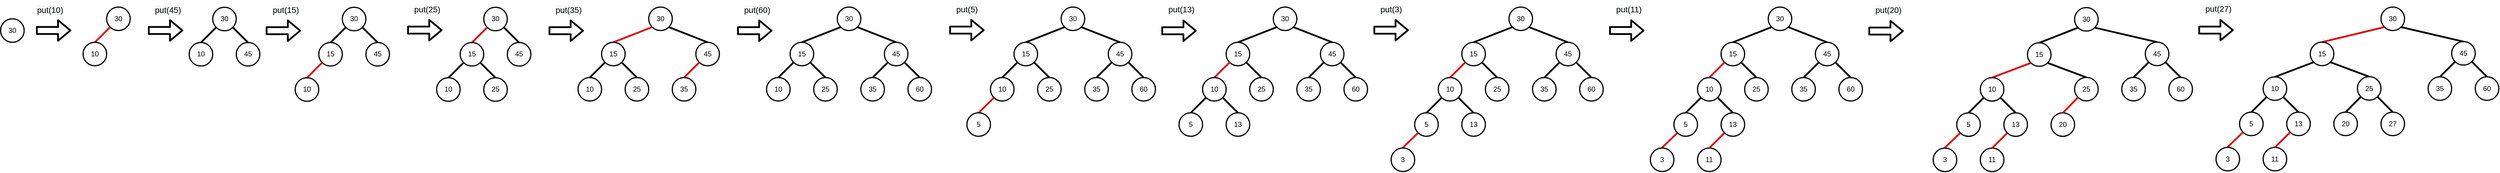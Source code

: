 <mxfile version="13.9.9" type="device"><diagram id="bsQMUrDXSN89u2eMuQvf" name="Page-1"><mxGraphModel dx="1086" dy="846" grid="1" gridSize="10" guides="1" tooltips="1" connect="1" arrows="1" fold="1" page="1" pageScale="1" pageWidth="850" pageHeight="1100" math="0" shadow="0"><root><mxCell id="0"/><mxCell id="1" parent="0"/><mxCell id="Py0vGbKLmFotTB_f6QZf-6" value="30" style="ellipse;whiteSpace=wrap;html=1;aspect=fixed;strokeWidth=2;fillColor=#FFFFFF;" parent="1" vertex="1"><mxGeometry x="220" y="60" width="40" height="40" as="geometry"/></mxCell><mxCell id="Py0vGbKLmFotTB_f6QZf-7" value="" style="endArrow=none;html=1;exitX=0;exitY=1;exitDx=0;exitDy=0;entryX=0.5;entryY=0;entryDx=0;entryDy=0;endSize=6;startSize=6;jumpSize=6;strokeWidth=3;fillColor=#ffcccc;strokeColor=#DD0000;" parent="1" source="Py0vGbKLmFotTB_f6QZf-6" target="Py0vGbKLmFotTB_f6QZf-8" edge="1"><mxGeometry width="50" height="50" relative="1" as="geometry"><mxPoint x="189.142" y="100.002" as="sourcePoint"/><mxPoint x="215" y="125.86" as="targetPoint"/></mxGeometry></mxCell><mxCell id="Py0vGbKLmFotTB_f6QZf-8" value="10" style="ellipse;whiteSpace=wrap;html=1;aspect=fixed;strokeWidth=2;fillColor=#FFFFFF;" parent="1" vertex="1"><mxGeometry x="180" y="120" width="40" height="40" as="geometry"/></mxCell><mxCell id="bPNF3fMHdwWxDOFs5Jxe-37" value="30" style="ellipse;whiteSpace=wrap;html=1;aspect=fixed;strokeWidth=2;fillColor=#FFFFFF;" parent="1" vertex="1"><mxGeometry x="40" y="80" width="40" height="40" as="geometry"/></mxCell><mxCell id="bPNF3fMHdwWxDOFs5Jxe-38" value="" style="shape=flexArrow;endArrow=classic;html=1;strokeColor=#000000;strokeWidth=3;" parent="1" edge="1"><mxGeometry width="50" height="50" relative="1" as="geometry"><mxPoint x="100" y="99.83" as="sourcePoint"/><mxPoint x="160" y="99.83" as="targetPoint"/></mxGeometry></mxCell><mxCell id="bPNF3fMHdwWxDOFs5Jxe-39" value="&lt;span style=&quot;color: rgb(0 , 0 , 0) ; font-family: &amp;#34;helvetica&amp;#34; ; font-size: 14px ; font-style: normal ; font-weight: 400 ; letter-spacing: normal ; text-align: center ; text-indent: 0px ; text-transform: none ; word-spacing: 0px ; background-color: rgb(248 , 249 , 250) ; display: inline ; float: none&quot;&gt;put(10)&lt;/span&gt;" style="text;whiteSpace=wrap;html=1;" parent="1" vertex="1"><mxGeometry x="100" y="50" width="50" height="30" as="geometry"/></mxCell><mxCell id="GPW4cN_cHNODjpul0TQc-1" value="" style="shape=flexArrow;endArrow=classic;html=1;strokeColor=#000000;strokeWidth=3;" parent="1" edge="1"><mxGeometry width="50" height="50" relative="1" as="geometry"><mxPoint x="290" y="99.83" as="sourcePoint"/><mxPoint x="350" y="99.83" as="targetPoint"/></mxGeometry></mxCell><mxCell id="GPW4cN_cHNODjpul0TQc-2" value="&lt;span style=&quot;color: rgb(0 , 0 , 0) ; font-family: &amp;#34;helvetica&amp;#34; ; font-size: 14px ; font-style: normal ; font-weight: 400 ; letter-spacing: normal ; text-align: center ; text-indent: 0px ; text-transform: none ; word-spacing: 0px ; background-color: rgb(248 , 249 , 250) ; display: inline ; float: none&quot;&gt;put(45)&lt;/span&gt;" style="text;whiteSpace=wrap;html=1;" parent="1" vertex="1"><mxGeometry x="300" y="50" width="50" height="30" as="geometry"/></mxCell><mxCell id="GPW4cN_cHNODjpul0TQc-11" value="30" style="ellipse;whiteSpace=wrap;html=1;aspect=fixed;strokeWidth=2;fillColor=#FFFFFF;" parent="1" vertex="1"><mxGeometry x="400" y="60.4" width="40" height="40" as="geometry"/></mxCell><mxCell id="GPW4cN_cHNODjpul0TQc-12" value="" style="endArrow=none;html=1;exitX=0;exitY=1;exitDx=0;exitDy=0;entryX=0.5;entryY=0;entryDx=0;entryDy=0;endSize=6;startSize=6;jumpSize=6;strokeWidth=3;fillColor=#ffcccc;" parent="1" source="GPW4cN_cHNODjpul0TQc-11" target="GPW4cN_cHNODjpul0TQc-13" edge="1"><mxGeometry width="50" height="50" relative="1" as="geometry"><mxPoint x="369.142" y="100.402" as="sourcePoint"/><mxPoint x="395" y="126.26" as="targetPoint"/></mxGeometry></mxCell><mxCell id="GPW4cN_cHNODjpul0TQc-13" value="10" style="ellipse;whiteSpace=wrap;html=1;aspect=fixed;strokeWidth=2;fillColor=#FFFFFF;" parent="1" vertex="1"><mxGeometry x="360" y="120.4" width="40" height="40" as="geometry"/></mxCell><mxCell id="GPW4cN_cHNODjpul0TQc-14" value="45" style="ellipse;whiteSpace=wrap;html=1;aspect=fixed;strokeWidth=2;fillColor=#FFFFFF;" parent="1" vertex="1"><mxGeometry x="440" y="120.4" width="40" height="40" as="geometry"/></mxCell><mxCell id="GPW4cN_cHNODjpul0TQc-15" value="" style="endArrow=none;html=1;exitX=1;exitY=1;exitDx=0;exitDy=0;entryX=0.5;entryY=0;entryDx=0;entryDy=0;endSize=6;startSize=6;jumpSize=6;strokeWidth=3;fillColor=#ffcccc;" parent="1" source="GPW4cN_cHNODjpul0TQc-11" target="GPW4cN_cHNODjpul0TQc-14" edge="1"><mxGeometry width="50" height="50" relative="1" as="geometry"><mxPoint x="440.002" y="94.542" as="sourcePoint"/><mxPoint x="756.86" y="130.4" as="targetPoint"/></mxGeometry></mxCell><mxCell id="GPW4cN_cHNODjpul0TQc-16" value="" style="shape=flexArrow;endArrow=classic;html=1;strokeColor=#000000;strokeWidth=3;" parent="1" edge="1"><mxGeometry width="50" height="50" relative="1" as="geometry"><mxPoint x="490" y="100.23" as="sourcePoint"/><mxPoint x="550" y="100.23" as="targetPoint"/></mxGeometry></mxCell><mxCell id="GPW4cN_cHNODjpul0TQc-17" value="&lt;span style=&quot;color: rgb(0 , 0 , 0) ; font-family: &amp;#34;helvetica&amp;#34; ; font-size: 14px ; font-style: normal ; font-weight: 400 ; letter-spacing: normal ; text-align: center ; text-indent: 0px ; text-transform: none ; word-spacing: 0px ; background-color: rgb(248 , 249 , 250) ; display: inline ; float: none&quot;&gt;put(15)&lt;/span&gt;" style="text;whiteSpace=wrap;html=1;" parent="1" vertex="1"><mxGeometry x="500" y="50.4" width="50" height="30" as="geometry"/></mxCell><mxCell id="GPW4cN_cHNODjpul0TQc-28" value="30" style="ellipse;whiteSpace=wrap;html=1;aspect=fixed;strokeWidth=2;fillColor=#FFFFFF;" parent="1" vertex="1"><mxGeometry x="620" y="60.4" width="40" height="40" as="geometry"/></mxCell><mxCell id="GPW4cN_cHNODjpul0TQc-29" value="" style="endArrow=none;html=1;exitX=0;exitY=1;exitDx=0;exitDy=0;entryX=0.5;entryY=0;entryDx=0;entryDy=0;endSize=6;startSize=6;jumpSize=6;strokeWidth=3;fillColor=#ffcccc;" parent="1" source="GPW4cN_cHNODjpul0TQc-28" target="GPW4cN_cHNODjpul0TQc-30" edge="1"><mxGeometry width="50" height="50" relative="1" as="geometry"><mxPoint x="589.142" y="100.402" as="sourcePoint"/><mxPoint x="615" y="126.26" as="targetPoint"/></mxGeometry></mxCell><mxCell id="GPW4cN_cHNODjpul0TQc-30" value="15" style="ellipse;whiteSpace=wrap;html=1;aspect=fixed;strokeWidth=2;fillColor=#FFFFFF;" parent="1" vertex="1"><mxGeometry x="580" y="120.4" width="40" height="40" as="geometry"/></mxCell><mxCell id="GPW4cN_cHNODjpul0TQc-31" value="45" style="ellipse;whiteSpace=wrap;html=1;aspect=fixed;strokeWidth=2;fillColor=#FFFFFF;" parent="1" vertex="1"><mxGeometry x="660" y="120.4" width="40" height="40" as="geometry"/></mxCell><mxCell id="GPW4cN_cHNODjpul0TQc-32" value="" style="endArrow=none;html=1;exitX=1;exitY=1;exitDx=0;exitDy=0;entryX=0.5;entryY=0;entryDx=0;entryDy=0;endSize=6;startSize=6;jumpSize=6;strokeWidth=3;fillColor=#ffcccc;" parent="1" source="GPW4cN_cHNODjpul0TQc-28" target="GPW4cN_cHNODjpul0TQc-31" edge="1"><mxGeometry width="50" height="50" relative="1" as="geometry"><mxPoint x="660.002" y="94.542" as="sourcePoint"/><mxPoint x="976.86" y="130.4" as="targetPoint"/></mxGeometry></mxCell><mxCell id="GPW4cN_cHNODjpul0TQc-33" value="" style="endArrow=none;html=1;exitX=0;exitY=1;exitDx=0;exitDy=0;entryX=0.5;entryY=0;entryDx=0;entryDy=0;endSize=6;startSize=6;jumpSize=6;strokeWidth=3;fillColor=#ffcccc;strokeColor=#DD0000;" parent="1" source="GPW4cN_cHNODjpul0TQc-30" target="GPW4cN_cHNODjpul0TQc-34" edge="1"><mxGeometry width="50" height="50" relative="1" as="geometry"><mxPoint x="618.002" y="160.402" as="sourcePoint"/><mxPoint x="664.72" y="197.98" as="targetPoint"/></mxGeometry></mxCell><mxCell id="GPW4cN_cHNODjpul0TQc-34" value="10" style="ellipse;whiteSpace=wrap;html=1;aspect=fixed;strokeWidth=2;fillColor=#FFFFFF;" parent="1" vertex="1"><mxGeometry x="540" y="180.4" width="40" height="40" as="geometry"/></mxCell><mxCell id="GPW4cN_cHNODjpul0TQc-38" value="" style="shape=flexArrow;endArrow=classic;html=1;strokeColor=#000000;strokeWidth=3;" parent="1" edge="1"><mxGeometry width="50" height="50" relative="1" as="geometry"><mxPoint x="730" y="99.31" as="sourcePoint"/><mxPoint x="790" y="99.31" as="targetPoint"/></mxGeometry></mxCell><mxCell id="GPW4cN_cHNODjpul0TQc-39" value="&lt;span style=&quot;color: rgb(0 , 0 , 0) ; font-family: &amp;#34;helvetica&amp;#34; ; font-size: 14px ; font-style: normal ; font-weight: 400 ; letter-spacing: normal ; text-align: center ; text-indent: 0px ; text-transform: none ; word-spacing: 0px ; background-color: rgb(248 , 249 , 250) ; display: inline ; float: none&quot;&gt;put(25)&lt;/span&gt;" style="text;whiteSpace=wrap;html=1;" parent="1" vertex="1"><mxGeometry x="740" y="49.48" width="50" height="30" as="geometry"/></mxCell><mxCell id="GPW4cN_cHNODjpul0TQc-51" value="30" style="ellipse;whiteSpace=wrap;html=1;aspect=fixed;strokeWidth=2;fillColor=#FFFFFF;" parent="1" vertex="1"><mxGeometry x="860" y="60.4" width="40" height="40" as="geometry"/></mxCell><mxCell id="GPW4cN_cHNODjpul0TQc-52" value="" style="endArrow=none;html=1;exitX=0;exitY=1;exitDx=0;exitDy=0;entryX=0.5;entryY=0;entryDx=0;entryDy=0;endSize=6;startSize=6;jumpSize=6;strokeWidth=3;fillColor=#ffcccc;strokeColor=#DD0000;" parent="1" source="GPW4cN_cHNODjpul0TQc-51" target="GPW4cN_cHNODjpul0TQc-53" edge="1"><mxGeometry width="50" height="50" relative="1" as="geometry"><mxPoint x="829.142" y="100.402" as="sourcePoint"/><mxPoint x="855" y="126.26" as="targetPoint"/></mxGeometry></mxCell><mxCell id="GPW4cN_cHNODjpul0TQc-53" value="15" style="ellipse;whiteSpace=wrap;html=1;aspect=fixed;strokeWidth=2;fillColor=#FFFFFF;" parent="1" vertex="1"><mxGeometry x="820" y="120.4" width="40" height="40" as="geometry"/></mxCell><mxCell id="GPW4cN_cHNODjpul0TQc-54" value="45" style="ellipse;whiteSpace=wrap;html=1;aspect=fixed;strokeWidth=2;fillColor=#FFFFFF;" parent="1" vertex="1"><mxGeometry x="900" y="120.4" width="40" height="40" as="geometry"/></mxCell><mxCell id="GPW4cN_cHNODjpul0TQc-55" value="" style="endArrow=none;html=1;exitX=1;exitY=1;exitDx=0;exitDy=0;entryX=0.5;entryY=0;entryDx=0;entryDy=0;endSize=6;startSize=6;jumpSize=6;strokeWidth=3;fillColor=#ffcccc;" parent="1" source="GPW4cN_cHNODjpul0TQc-51" target="GPW4cN_cHNODjpul0TQc-54" edge="1"><mxGeometry width="50" height="50" relative="1" as="geometry"><mxPoint x="900.002" y="94.542" as="sourcePoint"/><mxPoint x="1216.86" y="130.4" as="targetPoint"/></mxGeometry></mxCell><mxCell id="GPW4cN_cHNODjpul0TQc-56" value="" style="endArrow=none;html=1;exitX=0;exitY=1;exitDx=0;exitDy=0;entryX=0.5;entryY=0;entryDx=0;entryDy=0;endSize=6;startSize=6;jumpSize=6;strokeWidth=3;fillColor=#ffcccc;" parent="1" source="GPW4cN_cHNODjpul0TQc-53" target="GPW4cN_cHNODjpul0TQc-57" edge="1"><mxGeometry width="50" height="50" relative="1" as="geometry"><mxPoint x="858.002" y="160.402" as="sourcePoint"/><mxPoint x="904.72" y="197.98" as="targetPoint"/></mxGeometry></mxCell><mxCell id="GPW4cN_cHNODjpul0TQc-57" value="10" style="ellipse;whiteSpace=wrap;html=1;aspect=fixed;strokeWidth=2;fillColor=#FFFFFF;" parent="1" vertex="1"><mxGeometry x="780" y="180.4" width="40" height="40" as="geometry"/></mxCell><mxCell id="GPW4cN_cHNODjpul0TQc-58" value="" style="endArrow=none;html=1;exitX=1;exitY=1;exitDx=0;exitDy=0;entryX=0.5;entryY=0;entryDx=0;entryDy=0;endSize=6;startSize=6;jumpSize=6;strokeWidth=3;fillColor=#ffcccc;" parent="1" source="GPW4cN_cHNODjpul0TQc-53" target="GPW4cN_cHNODjpul0TQc-59" edge="1"><mxGeometry width="50" height="50" relative="1" as="geometry"><mxPoint x="835.858" y="164.542" as="sourcePoint"/><mxPoint x="810" y="190.4" as="targetPoint"/></mxGeometry></mxCell><mxCell id="GPW4cN_cHNODjpul0TQc-59" value="25" style="ellipse;whiteSpace=wrap;html=1;aspect=fixed;strokeWidth=2;fillColor=#FFFFFF;" parent="1" vertex="1"><mxGeometry x="860" y="180.4" width="40" height="40" as="geometry"/></mxCell><mxCell id="GPW4cN_cHNODjpul0TQc-61" value="" style="shape=flexArrow;endArrow=classic;html=1;strokeColor=#000000;strokeWidth=3;" parent="1" edge="1"><mxGeometry width="50" height="50" relative="1" as="geometry"><mxPoint x="970" y="100.23" as="sourcePoint"/><mxPoint x="1030" y="100.23" as="targetPoint"/></mxGeometry></mxCell><mxCell id="GPW4cN_cHNODjpul0TQc-62" value="&lt;span style=&quot;color: rgb(0 , 0 , 0) ; font-family: &amp;#34;helvetica&amp;#34; ; font-size: 14px ; font-style: normal ; font-weight: 400 ; letter-spacing: normal ; text-align: center ; text-indent: 0px ; text-transform: none ; word-spacing: 0px ; background-color: rgb(248 , 249 , 250) ; display: inline ; float: none&quot;&gt;put(35)&lt;/span&gt;" style="text;whiteSpace=wrap;html=1;" parent="1" vertex="1"><mxGeometry x="980" y="50.4" width="50" height="30" as="geometry"/></mxCell><mxCell id="GPW4cN_cHNODjpul0TQc-63" value="" style="shape=flexArrow;endArrow=classic;html=1;strokeColor=#000000;strokeWidth=3;" parent="1" edge="1"><mxGeometry width="50" height="50" relative="1" as="geometry"><mxPoint x="1290" y="100.23" as="sourcePoint"/><mxPoint x="1350" y="100.23" as="targetPoint"/></mxGeometry></mxCell><mxCell id="GPW4cN_cHNODjpul0TQc-64" value="&lt;span style=&quot;color: rgb(0 , 0 , 0) ; font-family: &amp;#34;helvetica&amp;#34; ; font-size: 14px ; font-style: normal ; font-weight: 400 ; letter-spacing: normal ; text-align: center ; text-indent: 0px ; text-transform: none ; word-spacing: 0px ; background-color: rgb(248 , 249 , 250) ; display: inline ; float: none&quot;&gt;put(60)&lt;/span&gt;" style="text;whiteSpace=wrap;html=1;" parent="1" vertex="1"><mxGeometry x="1300" y="50.4" width="50" height="30" as="geometry"/></mxCell><mxCell id="GPW4cN_cHNODjpul0TQc-65" value="30" style="ellipse;whiteSpace=wrap;html=1;aspect=fixed;strokeWidth=2;fillColor=#FFFFFF;" parent="1" vertex="1"><mxGeometry x="1140" y="60.0" width="40" height="40" as="geometry"/></mxCell><mxCell id="GPW4cN_cHNODjpul0TQc-66" value="" style="endArrow=none;html=1;exitX=0;exitY=1;exitDx=0;exitDy=0;entryX=0.5;entryY=0;entryDx=0;entryDy=0;endSize=6;startSize=6;jumpSize=6;strokeWidth=3;fillColor=#ffcccc;strokeColor=#DD0000;" parent="1" source="GPW4cN_cHNODjpul0TQc-65" target="GPW4cN_cHNODjpul0TQc-67" edge="1"><mxGeometry width="50" height="50" relative="1" as="geometry"><mxPoint x="1109.142" y="100.002" as="sourcePoint"/><mxPoint x="1135" y="125.86" as="targetPoint"/></mxGeometry></mxCell><mxCell id="GPW4cN_cHNODjpul0TQc-67" value="15" style="ellipse;whiteSpace=wrap;html=1;aspect=fixed;strokeWidth=2;fillColor=#FFFFFF;" parent="1" vertex="1"><mxGeometry x="1060" y="120" width="40" height="40" as="geometry"/></mxCell><mxCell id="GPW4cN_cHNODjpul0TQc-68" value="45" style="ellipse;whiteSpace=wrap;html=1;aspect=fixed;strokeWidth=2;fillColor=#FFFFFF;" parent="1" vertex="1"><mxGeometry x="1220" y="120" width="40" height="40" as="geometry"/></mxCell><mxCell id="GPW4cN_cHNODjpul0TQc-69" value="" style="endArrow=none;html=1;exitX=1;exitY=1;exitDx=0;exitDy=0;entryX=0.5;entryY=0;entryDx=0;entryDy=0;endSize=6;startSize=6;jumpSize=6;strokeWidth=3;fillColor=#ffcccc;" parent="1" source="GPW4cN_cHNODjpul0TQc-65" target="GPW4cN_cHNODjpul0TQc-68" edge="1"><mxGeometry width="50" height="50" relative="1" as="geometry"><mxPoint x="1180.002" y="94.142" as="sourcePoint"/><mxPoint x="1496.86" y="130.0" as="targetPoint"/></mxGeometry></mxCell><mxCell id="GPW4cN_cHNODjpul0TQc-70" value="" style="endArrow=none;html=1;exitX=0;exitY=1;exitDx=0;exitDy=0;entryX=0.5;entryY=0;entryDx=0;entryDy=0;endSize=6;startSize=6;jumpSize=6;strokeWidth=3;fillColor=#ffcccc;" parent="1" source="GPW4cN_cHNODjpul0TQc-67" target="GPW4cN_cHNODjpul0TQc-71" edge="1"><mxGeometry width="50" height="50" relative="1" as="geometry"><mxPoint x="1098.002" y="160.002" as="sourcePoint"/><mxPoint x="1144.72" y="197.58" as="targetPoint"/></mxGeometry></mxCell><mxCell id="GPW4cN_cHNODjpul0TQc-71" value="10" style="ellipse;whiteSpace=wrap;html=1;aspect=fixed;strokeWidth=2;fillColor=#FFFFFF;" parent="1" vertex="1"><mxGeometry x="1020" y="180" width="40" height="40" as="geometry"/></mxCell><mxCell id="GPW4cN_cHNODjpul0TQc-72" value="" style="endArrow=none;html=1;exitX=1;exitY=1;exitDx=0;exitDy=0;entryX=0.5;entryY=0;entryDx=0;entryDy=0;endSize=6;startSize=6;jumpSize=6;strokeWidth=3;fillColor=#ffcccc;" parent="1" source="GPW4cN_cHNODjpul0TQc-67" target="GPW4cN_cHNODjpul0TQc-73" edge="1"><mxGeometry width="50" height="50" relative="1" as="geometry"><mxPoint x="1075.858" y="164.142" as="sourcePoint"/><mxPoint x="1050" y="190.0" as="targetPoint"/></mxGeometry></mxCell><mxCell id="GPW4cN_cHNODjpul0TQc-73" value="25" style="ellipse;whiteSpace=wrap;html=1;aspect=fixed;strokeWidth=2;fillColor=#FFFFFF;" parent="1" vertex="1"><mxGeometry x="1100" y="180" width="40" height="40" as="geometry"/></mxCell><mxCell id="GPW4cN_cHNODjpul0TQc-74" value="" style="endArrow=none;html=1;exitX=0;exitY=1;exitDx=0;exitDy=0;entryX=0.5;entryY=0;entryDx=0;entryDy=0;endSize=6;startSize=6;jumpSize=6;strokeWidth=3;fillColor=#ffcccc;strokeColor=#DD0000;" parent="1" source="GPW4cN_cHNODjpul0TQc-68" target="GPW4cN_cHNODjpul0TQc-75" edge="1"><mxGeometry width="50" height="50" relative="1" as="geometry"><mxPoint x="1239.998" y="167.072" as="sourcePoint"/><mxPoint x="1318.86" y="210.51" as="targetPoint"/></mxGeometry></mxCell><mxCell id="GPW4cN_cHNODjpul0TQc-75" value="35" style="ellipse;whiteSpace=wrap;html=1;aspect=fixed;strokeWidth=2;fillColor=#FFFFFF;" parent="1" vertex="1"><mxGeometry x="1180" y="180" width="40" height="40" as="geometry"/></mxCell><mxCell id="GPW4cN_cHNODjpul0TQc-76" value="30" style="ellipse;whiteSpace=wrap;html=1;aspect=fixed;strokeWidth=2;fillColor=#FFFFFF;" parent="1" vertex="1"><mxGeometry x="1460" y="60" width="40" height="40" as="geometry"/></mxCell><mxCell id="GPW4cN_cHNODjpul0TQc-77" value="" style="endArrow=none;html=1;exitX=0;exitY=1;exitDx=0;exitDy=0;entryX=0.5;entryY=0;entryDx=0;entryDy=0;endSize=6;startSize=6;jumpSize=6;strokeWidth=3;fillColor=#ffcccc;" parent="1" source="GPW4cN_cHNODjpul0TQc-76" target="GPW4cN_cHNODjpul0TQc-78" edge="1"><mxGeometry width="50" height="50" relative="1" as="geometry"><mxPoint x="1429.142" y="100.002" as="sourcePoint"/><mxPoint x="1455" y="125.86" as="targetPoint"/></mxGeometry></mxCell><mxCell id="GPW4cN_cHNODjpul0TQc-78" value="15" style="ellipse;whiteSpace=wrap;html=1;aspect=fixed;strokeWidth=2;fillColor=#FFFFFF;" parent="1" vertex="1"><mxGeometry x="1380" y="120" width="40" height="40" as="geometry"/></mxCell><mxCell id="GPW4cN_cHNODjpul0TQc-79" value="45" style="ellipse;whiteSpace=wrap;html=1;aspect=fixed;strokeWidth=2;fillColor=#FFFFFF;" parent="1" vertex="1"><mxGeometry x="1540" y="120" width="40" height="40" as="geometry"/></mxCell><mxCell id="GPW4cN_cHNODjpul0TQc-80" value="" style="endArrow=none;html=1;exitX=1;exitY=1;exitDx=0;exitDy=0;entryX=0.5;entryY=0;entryDx=0;entryDy=0;endSize=6;startSize=6;jumpSize=6;strokeWidth=3;fillColor=#ffcccc;" parent="1" source="GPW4cN_cHNODjpul0TQc-76" target="GPW4cN_cHNODjpul0TQc-79" edge="1"><mxGeometry width="50" height="50" relative="1" as="geometry"><mxPoint x="1500.002" y="94.142" as="sourcePoint"/><mxPoint x="1816.86" y="130.0" as="targetPoint"/></mxGeometry></mxCell><mxCell id="GPW4cN_cHNODjpul0TQc-81" value="" style="endArrow=none;html=1;exitX=0;exitY=1;exitDx=0;exitDy=0;entryX=0.5;entryY=0;entryDx=0;entryDy=0;endSize=6;startSize=6;jumpSize=6;strokeWidth=3;fillColor=#ffcccc;" parent="1" source="GPW4cN_cHNODjpul0TQc-78" target="GPW4cN_cHNODjpul0TQc-82" edge="1"><mxGeometry width="50" height="50" relative="1" as="geometry"><mxPoint x="1418.002" y="160.002" as="sourcePoint"/><mxPoint x="1464.72" y="197.58" as="targetPoint"/></mxGeometry></mxCell><mxCell id="GPW4cN_cHNODjpul0TQc-82" value="10" style="ellipse;whiteSpace=wrap;html=1;aspect=fixed;strokeWidth=2;fillColor=#FFFFFF;" parent="1" vertex="1"><mxGeometry x="1340" y="180" width="40" height="40" as="geometry"/></mxCell><mxCell id="GPW4cN_cHNODjpul0TQc-83" value="" style="endArrow=none;html=1;exitX=1;exitY=1;exitDx=0;exitDy=0;entryX=0.5;entryY=0;entryDx=0;entryDy=0;endSize=6;startSize=6;jumpSize=6;strokeWidth=3;fillColor=#ffcccc;" parent="1" source="GPW4cN_cHNODjpul0TQc-78" target="GPW4cN_cHNODjpul0TQc-84" edge="1"><mxGeometry width="50" height="50" relative="1" as="geometry"><mxPoint x="1395.858" y="164.142" as="sourcePoint"/><mxPoint x="1370" y="190.0" as="targetPoint"/></mxGeometry></mxCell><mxCell id="GPW4cN_cHNODjpul0TQc-84" value="25" style="ellipse;whiteSpace=wrap;html=1;aspect=fixed;strokeWidth=2;fillColor=#FFFFFF;" parent="1" vertex="1"><mxGeometry x="1420" y="180" width="40" height="40" as="geometry"/></mxCell><mxCell id="GPW4cN_cHNODjpul0TQc-85" value="" style="endArrow=none;html=1;exitX=0;exitY=1;exitDx=0;exitDy=0;entryX=0.5;entryY=0;entryDx=0;entryDy=0;endSize=6;startSize=6;jumpSize=6;strokeWidth=3;fillColor=#ffcccc;" parent="1" source="GPW4cN_cHNODjpul0TQc-79" target="GPW4cN_cHNODjpul0TQc-86" edge="1"><mxGeometry width="50" height="50" relative="1" as="geometry"><mxPoint x="1559.998" y="167.072" as="sourcePoint"/><mxPoint x="1638.86" y="210.51" as="targetPoint"/></mxGeometry></mxCell><mxCell id="GPW4cN_cHNODjpul0TQc-86" value="35" style="ellipse;whiteSpace=wrap;html=1;aspect=fixed;strokeWidth=2;fillColor=#FFFFFF;" parent="1" vertex="1"><mxGeometry x="1500" y="180" width="40" height="40" as="geometry"/></mxCell><mxCell id="GPW4cN_cHNODjpul0TQc-87" value="" style="endArrow=none;html=1;exitX=1;exitY=1;exitDx=0;exitDy=0;endSize=6;startSize=6;jumpSize=6;strokeWidth=3;fillColor=#ffcccc;entryX=0.5;entryY=0;entryDx=0;entryDy=0;" parent="1" source="GPW4cN_cHNODjpul0TQc-79" target="GPW4cN_cHNODjpul0TQc-88" edge="1"><mxGeometry width="50" height="50" relative="1" as="geometry"><mxPoint x="1555.858" y="164.142" as="sourcePoint"/><mxPoint x="1590" y="170" as="targetPoint"/></mxGeometry></mxCell><mxCell id="GPW4cN_cHNODjpul0TQc-88" value="60" style="ellipse;whiteSpace=wrap;html=1;aspect=fixed;strokeWidth=2;fillColor=#FFFFFF;" parent="1" vertex="1"><mxGeometry x="1580" y="180" width="40" height="40" as="geometry"/></mxCell><mxCell id="GPW4cN_cHNODjpul0TQc-89" value="" style="shape=flexArrow;endArrow=classic;html=1;strokeColor=#000000;strokeWidth=3;" parent="1" edge="1"><mxGeometry width="50" height="50" relative="1" as="geometry"><mxPoint x="1650" y="99.31" as="sourcePoint"/><mxPoint x="1710" y="99.31" as="targetPoint"/></mxGeometry></mxCell><mxCell id="GPW4cN_cHNODjpul0TQc-90" value="&lt;span style=&quot;color: rgb(0 , 0 , 0) ; font-family: &amp;#34;helvetica&amp;#34; ; font-size: 14px ; font-style: normal ; font-weight: 400 ; letter-spacing: normal ; text-align: center ; text-indent: 0px ; text-transform: none ; word-spacing: 0px ; background-color: rgb(248 , 249 , 250) ; display: inline ; float: none&quot;&gt;put(5)&lt;/span&gt;" style="text;whiteSpace=wrap;html=1;" parent="1" vertex="1"><mxGeometry x="1660" y="49.48" width="50" height="30" as="geometry"/></mxCell><mxCell id="GPW4cN_cHNODjpul0TQc-91" value="30" style="ellipse;whiteSpace=wrap;html=1;aspect=fixed;strokeWidth=2;fillColor=#FFFFFF;" parent="1" vertex="1"><mxGeometry x="1840" y="60" width="40" height="40" as="geometry"/></mxCell><mxCell id="GPW4cN_cHNODjpul0TQc-92" value="" style="endArrow=none;html=1;exitX=0;exitY=1;exitDx=0;exitDy=0;entryX=0.5;entryY=0;entryDx=0;entryDy=0;endSize=6;startSize=6;jumpSize=6;strokeWidth=3;fillColor=#ffcccc;" parent="1" source="GPW4cN_cHNODjpul0TQc-91" target="GPW4cN_cHNODjpul0TQc-93" edge="1"><mxGeometry width="50" height="50" relative="1" as="geometry"><mxPoint x="1809.142" y="100.002" as="sourcePoint"/><mxPoint x="1835" y="125.86" as="targetPoint"/></mxGeometry></mxCell><mxCell id="GPW4cN_cHNODjpul0TQc-93" value="15" style="ellipse;whiteSpace=wrap;html=1;aspect=fixed;strokeWidth=2;fillColor=#FFFFFF;" parent="1" vertex="1"><mxGeometry x="1760" y="120" width="40" height="40" as="geometry"/></mxCell><mxCell id="GPW4cN_cHNODjpul0TQc-94" value="45" style="ellipse;whiteSpace=wrap;html=1;aspect=fixed;strokeWidth=2;fillColor=#FFFFFF;" parent="1" vertex="1"><mxGeometry x="1920" y="120" width="40" height="40" as="geometry"/></mxCell><mxCell id="GPW4cN_cHNODjpul0TQc-95" value="" style="endArrow=none;html=1;exitX=1;exitY=1;exitDx=0;exitDy=0;entryX=0.5;entryY=0;entryDx=0;entryDy=0;endSize=6;startSize=6;jumpSize=6;strokeWidth=3;fillColor=#ffcccc;" parent="1" source="GPW4cN_cHNODjpul0TQc-91" target="GPW4cN_cHNODjpul0TQc-94" edge="1"><mxGeometry width="50" height="50" relative="1" as="geometry"><mxPoint x="1880.002" y="94.142" as="sourcePoint"/><mxPoint x="2196.86" y="130.0" as="targetPoint"/></mxGeometry></mxCell><mxCell id="GPW4cN_cHNODjpul0TQc-96" value="" style="endArrow=none;html=1;exitX=0;exitY=1;exitDx=0;exitDy=0;entryX=0.5;entryY=0;entryDx=0;entryDy=0;endSize=6;startSize=6;jumpSize=6;strokeWidth=3;fillColor=#ffcccc;" parent="1" source="GPW4cN_cHNODjpul0TQc-93" target="GPW4cN_cHNODjpul0TQc-97" edge="1"><mxGeometry width="50" height="50" relative="1" as="geometry"><mxPoint x="1798.002" y="160.002" as="sourcePoint"/><mxPoint x="1844.72" y="197.58" as="targetPoint"/></mxGeometry></mxCell><mxCell id="GPW4cN_cHNODjpul0TQc-97" value="10" style="ellipse;whiteSpace=wrap;html=1;aspect=fixed;strokeWidth=2;fillColor=#FFFFFF;" parent="1" vertex="1"><mxGeometry x="1720" y="180" width="40" height="40" as="geometry"/></mxCell><mxCell id="GPW4cN_cHNODjpul0TQc-98" value="" style="endArrow=none;html=1;exitX=1;exitY=1;exitDx=0;exitDy=0;entryX=0.5;entryY=0;entryDx=0;entryDy=0;endSize=6;startSize=6;jumpSize=6;strokeWidth=3;fillColor=#ffcccc;" parent="1" source="GPW4cN_cHNODjpul0TQc-93" target="GPW4cN_cHNODjpul0TQc-99" edge="1"><mxGeometry width="50" height="50" relative="1" as="geometry"><mxPoint x="1775.858" y="164.142" as="sourcePoint"/><mxPoint x="1750" y="190.0" as="targetPoint"/></mxGeometry></mxCell><mxCell id="GPW4cN_cHNODjpul0TQc-99" value="25" style="ellipse;whiteSpace=wrap;html=1;aspect=fixed;strokeWidth=2;fillColor=#FFFFFF;" parent="1" vertex="1"><mxGeometry x="1800" y="180" width="40" height="40" as="geometry"/></mxCell><mxCell id="GPW4cN_cHNODjpul0TQc-100" value="" style="endArrow=none;html=1;exitX=0;exitY=1;exitDx=0;exitDy=0;entryX=0.5;entryY=0;entryDx=0;entryDy=0;endSize=6;startSize=6;jumpSize=6;strokeWidth=3;fillColor=#ffcccc;" parent="1" source="GPW4cN_cHNODjpul0TQc-94" target="GPW4cN_cHNODjpul0TQc-101" edge="1"><mxGeometry width="50" height="50" relative="1" as="geometry"><mxPoint x="1939.998" y="167.072" as="sourcePoint"/><mxPoint x="2018.86" y="210.51" as="targetPoint"/></mxGeometry></mxCell><mxCell id="GPW4cN_cHNODjpul0TQc-101" value="35" style="ellipse;whiteSpace=wrap;html=1;aspect=fixed;strokeWidth=2;fillColor=#FFFFFF;" parent="1" vertex="1"><mxGeometry x="1880" y="180" width="40" height="40" as="geometry"/></mxCell><mxCell id="GPW4cN_cHNODjpul0TQc-102" value="" style="endArrow=none;html=1;exitX=1;exitY=1;exitDx=0;exitDy=0;endSize=6;startSize=6;jumpSize=6;strokeWidth=3;fillColor=#ffcccc;entryX=0.5;entryY=0;entryDx=0;entryDy=0;" parent="1" source="GPW4cN_cHNODjpul0TQc-94" target="GPW4cN_cHNODjpul0TQc-103" edge="1"><mxGeometry width="50" height="50" relative="1" as="geometry"><mxPoint x="1935.858" y="164.142" as="sourcePoint"/><mxPoint x="1970" y="170" as="targetPoint"/></mxGeometry></mxCell><mxCell id="GPW4cN_cHNODjpul0TQc-103" value="60" style="ellipse;whiteSpace=wrap;html=1;aspect=fixed;strokeWidth=2;fillColor=#FFFFFF;" parent="1" vertex="1"><mxGeometry x="1960" y="180" width="40" height="40" as="geometry"/></mxCell><mxCell id="GPW4cN_cHNODjpul0TQc-104" value="" style="endArrow=none;html=1;entryX=0.5;entryY=0;entryDx=0;entryDy=0;endSize=6;startSize=6;jumpSize=6;strokeWidth=3;fillColor=#ffcccc;strokeColor=#DD0000;exitX=0;exitY=1;exitDx=0;exitDy=0;" parent="1" source="GPW4cN_cHNODjpul0TQc-97" target="GPW4cN_cHNODjpul0TQc-105" edge="1"><mxGeometry width="50" height="50" relative="1" as="geometry"><mxPoint x="1726" y="236" as="sourcePoint"/><mxPoint x="1818.86" y="266.37" as="targetPoint"/></mxGeometry></mxCell><mxCell id="GPW4cN_cHNODjpul0TQc-105" value="5" style="ellipse;whiteSpace=wrap;html=1;aspect=fixed;strokeWidth=2;fillColor=#FFFFFF;" parent="1" vertex="1"><mxGeometry x="1680" y="240" width="40" height="40" as="geometry"/></mxCell><mxCell id="GPW4cN_cHNODjpul0TQc-106" value="" style="shape=flexArrow;endArrow=classic;html=1;strokeColor=#000000;strokeWidth=3;" parent="1" edge="1"><mxGeometry width="50" height="50" relative="1" as="geometry"><mxPoint x="2010" y="100.4" as="sourcePoint"/><mxPoint x="2070" y="100.4" as="targetPoint"/></mxGeometry></mxCell><mxCell id="GPW4cN_cHNODjpul0TQc-107" value="&lt;span style=&quot;color: rgb(0 , 0 , 0) ; font-family: &amp;#34;helvetica&amp;#34; ; font-size: 14px ; font-style: normal ; font-weight: 400 ; letter-spacing: normal ; text-align: center ; text-indent: 0px ; text-transform: none ; word-spacing: 0px ; background-color: rgb(248 , 249 , 250) ; display: inline ; float: none&quot;&gt;put(13)&lt;/span&gt;" style="text;whiteSpace=wrap;html=1;" parent="1" vertex="1"><mxGeometry x="2020" y="49.48" width="50" height="30" as="geometry"/></mxCell><mxCell id="GPW4cN_cHNODjpul0TQc-108" value="30" style="ellipse;whiteSpace=wrap;html=1;aspect=fixed;strokeWidth=2;fillColor=#FFFFFF;" parent="1" vertex="1"><mxGeometry x="2200" y="60" width="40" height="40" as="geometry"/></mxCell><mxCell id="GPW4cN_cHNODjpul0TQc-109" value="" style="endArrow=none;html=1;exitX=0;exitY=1;exitDx=0;exitDy=0;entryX=0.5;entryY=0;entryDx=0;entryDy=0;endSize=6;startSize=6;jumpSize=6;strokeWidth=3;fillColor=#ffcccc;" parent="1" source="GPW4cN_cHNODjpul0TQc-108" target="GPW4cN_cHNODjpul0TQc-110" edge="1"><mxGeometry width="50" height="50" relative="1" as="geometry"><mxPoint x="2169.142" y="100.002" as="sourcePoint"/><mxPoint x="2195" y="125.86" as="targetPoint"/></mxGeometry></mxCell><mxCell id="GPW4cN_cHNODjpul0TQc-110" value="15" style="ellipse;whiteSpace=wrap;html=1;aspect=fixed;strokeWidth=2;fillColor=#FFFFFF;" parent="1" vertex="1"><mxGeometry x="2120" y="120.0" width="40" height="40" as="geometry"/></mxCell><mxCell id="GPW4cN_cHNODjpul0TQc-111" value="45" style="ellipse;whiteSpace=wrap;html=1;aspect=fixed;strokeWidth=2;fillColor=#FFFFFF;" parent="1" vertex="1"><mxGeometry x="2280" y="120.0" width="40" height="40" as="geometry"/></mxCell><mxCell id="GPW4cN_cHNODjpul0TQc-112" value="" style="endArrow=none;html=1;exitX=1;exitY=1;exitDx=0;exitDy=0;entryX=0.5;entryY=0;entryDx=0;entryDy=0;endSize=6;startSize=6;jumpSize=6;strokeWidth=3;fillColor=#ffcccc;" parent="1" source="GPW4cN_cHNODjpul0TQc-108" target="GPW4cN_cHNODjpul0TQc-111" edge="1"><mxGeometry width="50" height="50" relative="1" as="geometry"><mxPoint x="2240.002" y="94.142" as="sourcePoint"/><mxPoint x="2556.86" y="130.0" as="targetPoint"/></mxGeometry></mxCell><mxCell id="GPW4cN_cHNODjpul0TQc-113" value="" style="endArrow=none;html=1;exitX=0;exitY=1;exitDx=0;exitDy=0;entryX=0.5;entryY=0;entryDx=0;entryDy=0;endSize=6;startSize=6;jumpSize=6;strokeWidth=3;fillColor=#ffcccc;strokeColor=#DD0000;" parent="1" source="GPW4cN_cHNODjpul0TQc-110" target="GPW4cN_cHNODjpul0TQc-114" edge="1"><mxGeometry width="50" height="50" relative="1" as="geometry"><mxPoint x="2158.002" y="160.002" as="sourcePoint"/><mxPoint x="2204.72" y="197.58" as="targetPoint"/></mxGeometry></mxCell><mxCell id="GPW4cN_cHNODjpul0TQc-114" value="10" style="ellipse;whiteSpace=wrap;html=1;aspect=fixed;strokeWidth=2;fillColor=#FFFFFF;" parent="1" vertex="1"><mxGeometry x="2080" y="180" width="40" height="40" as="geometry"/></mxCell><mxCell id="GPW4cN_cHNODjpul0TQc-115" value="" style="endArrow=none;html=1;exitX=1;exitY=1;exitDx=0;exitDy=0;entryX=0.5;entryY=0;entryDx=0;entryDy=0;endSize=6;startSize=6;jumpSize=6;strokeWidth=3;fillColor=#ffcccc;" parent="1" source="GPW4cN_cHNODjpul0TQc-110" target="GPW4cN_cHNODjpul0TQc-116" edge="1"><mxGeometry width="50" height="50" relative="1" as="geometry"><mxPoint x="2135.858" y="164.142" as="sourcePoint"/><mxPoint x="2110" y="190.0" as="targetPoint"/></mxGeometry></mxCell><mxCell id="GPW4cN_cHNODjpul0TQc-116" value="25" style="ellipse;whiteSpace=wrap;html=1;aspect=fixed;strokeWidth=2;fillColor=#FFFFFF;" parent="1" vertex="1"><mxGeometry x="2160" y="180" width="40" height="40" as="geometry"/></mxCell><mxCell id="GPW4cN_cHNODjpul0TQc-117" value="" style="endArrow=none;html=1;exitX=0;exitY=1;exitDx=0;exitDy=0;entryX=0.5;entryY=0;entryDx=0;entryDy=0;endSize=6;startSize=6;jumpSize=6;strokeWidth=3;fillColor=#ffcccc;" parent="1" source="GPW4cN_cHNODjpul0TQc-111" target="GPW4cN_cHNODjpul0TQc-118" edge="1"><mxGeometry width="50" height="50" relative="1" as="geometry"><mxPoint x="2299.998" y="167.072" as="sourcePoint"/><mxPoint x="2378.86" y="210.51" as="targetPoint"/></mxGeometry></mxCell><mxCell id="GPW4cN_cHNODjpul0TQc-118" value="35" style="ellipse;whiteSpace=wrap;html=1;aspect=fixed;strokeWidth=2;fillColor=#FFFFFF;" parent="1" vertex="1"><mxGeometry x="2240" y="180" width="40" height="40" as="geometry"/></mxCell><mxCell id="GPW4cN_cHNODjpul0TQc-119" value="" style="endArrow=none;html=1;exitX=1;exitY=1;exitDx=0;exitDy=0;endSize=6;startSize=6;jumpSize=6;strokeWidth=3;fillColor=#ffcccc;entryX=0.5;entryY=0;entryDx=0;entryDy=0;" parent="1" source="GPW4cN_cHNODjpul0TQc-111" target="GPW4cN_cHNODjpul0TQc-120" edge="1"><mxGeometry width="50" height="50" relative="1" as="geometry"><mxPoint x="2295.858" y="164.142" as="sourcePoint"/><mxPoint x="2330" y="170" as="targetPoint"/></mxGeometry></mxCell><mxCell id="GPW4cN_cHNODjpul0TQc-120" value="60" style="ellipse;whiteSpace=wrap;html=1;aspect=fixed;strokeWidth=2;fillColor=#FFFFFF;" parent="1" vertex="1"><mxGeometry x="2320" y="180" width="40" height="40" as="geometry"/></mxCell><mxCell id="GPW4cN_cHNODjpul0TQc-121" value="" style="endArrow=none;html=1;entryX=0.5;entryY=0;entryDx=0;entryDy=0;endSize=6;startSize=6;jumpSize=6;strokeWidth=3;fillColor=#ffcccc;exitX=0;exitY=1;exitDx=0;exitDy=0;" parent="1" source="GPW4cN_cHNODjpul0TQc-114" target="GPW4cN_cHNODjpul0TQc-122" edge="1"><mxGeometry width="50" height="50" relative="1" as="geometry"><mxPoint x="2086" y="236" as="sourcePoint"/><mxPoint x="2178.86" y="266.37" as="targetPoint"/></mxGeometry></mxCell><mxCell id="GPW4cN_cHNODjpul0TQc-122" value="5" style="ellipse;whiteSpace=wrap;html=1;aspect=fixed;strokeWidth=2;fillColor=#FFFFFF;" parent="1" vertex="1"><mxGeometry x="2040" y="240" width="40" height="40" as="geometry"/></mxCell><mxCell id="GPW4cN_cHNODjpul0TQc-123" value="" style="endArrow=none;html=1;entryX=0.5;entryY=0;entryDx=0;entryDy=0;endSize=6;startSize=6;jumpSize=6;strokeWidth=3;fillColor=#ffcccc;exitX=1;exitY=1;exitDx=0;exitDy=0;" parent="1" source="GPW4cN_cHNODjpul0TQc-114" target="GPW4cN_cHNODjpul0TQc-124" edge="1"><mxGeometry width="50" height="50" relative="1" as="geometry"><mxPoint x="2165.858" y="214.142" as="sourcePoint"/><mxPoint x="2258.86" y="266.37" as="targetPoint"/></mxGeometry></mxCell><mxCell id="GPW4cN_cHNODjpul0TQc-124" value="13" style="ellipse;whiteSpace=wrap;html=1;aspect=fixed;strokeWidth=2;fillColor=#FFFFFF;" parent="1" vertex="1"><mxGeometry x="2120" y="240" width="40" height="40" as="geometry"/></mxCell><mxCell id="GPW4cN_cHNODjpul0TQc-125" value="" style="shape=flexArrow;endArrow=classic;html=1;strokeColor=#000000;strokeWidth=3;" parent="1" edge="1"><mxGeometry width="50" height="50" relative="1" as="geometry"><mxPoint x="2370" y="99.43" as="sourcePoint"/><mxPoint x="2430" y="99.43" as="targetPoint"/></mxGeometry></mxCell><mxCell id="GPW4cN_cHNODjpul0TQc-126" value="&lt;span style=&quot;color: rgb(0 , 0 , 0) ; font-family: &amp;#34;helvetica&amp;#34; ; font-size: 14px ; font-style: normal ; font-weight: 400 ; letter-spacing: normal ; text-align: center ; text-indent: 0px ; text-transform: none ; word-spacing: 0px ; background-color: rgb(248 , 249 , 250) ; display: inline ; float: none&quot;&gt;put(3)&lt;/span&gt;" style="text;whiteSpace=wrap;html=1;" parent="1" vertex="1"><mxGeometry x="2380" y="48.51" width="50" height="30" as="geometry"/></mxCell><mxCell id="GPW4cN_cHNODjpul0TQc-127" value="30" style="ellipse;whiteSpace=wrap;html=1;aspect=fixed;strokeWidth=2;fillColor=#FFFFFF;" parent="1" vertex="1"><mxGeometry x="2600" y="60.0" width="40" height="40" as="geometry"/></mxCell><mxCell id="GPW4cN_cHNODjpul0TQc-128" value="" style="endArrow=none;html=1;exitX=0;exitY=1;exitDx=0;exitDy=0;entryX=0.5;entryY=0;entryDx=0;entryDy=0;endSize=6;startSize=6;jumpSize=6;strokeWidth=3;fillColor=#ffcccc;" parent="1" source="GPW4cN_cHNODjpul0TQc-127" target="GPW4cN_cHNODjpul0TQc-129" edge="1"><mxGeometry width="50" height="50" relative="1" as="geometry"><mxPoint x="2569.142" y="100.002" as="sourcePoint"/><mxPoint x="2595" y="125.86" as="targetPoint"/></mxGeometry></mxCell><mxCell id="GPW4cN_cHNODjpul0TQc-129" value="15" style="ellipse;whiteSpace=wrap;html=1;aspect=fixed;strokeWidth=2;fillColor=#FFFFFF;" parent="1" vertex="1"><mxGeometry x="2520" y="120.0" width="40" height="40" as="geometry"/></mxCell><mxCell id="GPW4cN_cHNODjpul0TQc-130" value="45" style="ellipse;whiteSpace=wrap;html=1;aspect=fixed;strokeWidth=2;fillColor=#FFFFFF;" parent="1" vertex="1"><mxGeometry x="2680" y="120.0" width="40" height="40" as="geometry"/></mxCell><mxCell id="GPW4cN_cHNODjpul0TQc-131" value="" style="endArrow=none;html=1;exitX=1;exitY=1;exitDx=0;exitDy=0;entryX=0.5;entryY=0;entryDx=0;entryDy=0;endSize=6;startSize=6;jumpSize=6;strokeWidth=3;fillColor=#ffcccc;" parent="1" source="GPW4cN_cHNODjpul0TQc-127" target="GPW4cN_cHNODjpul0TQc-130" edge="1"><mxGeometry width="50" height="50" relative="1" as="geometry"><mxPoint x="2640.002" y="94.142" as="sourcePoint"/><mxPoint x="2956.86" y="130.0" as="targetPoint"/></mxGeometry></mxCell><mxCell id="GPW4cN_cHNODjpul0TQc-132" value="" style="endArrow=none;html=1;exitX=0;exitY=1;exitDx=0;exitDy=0;entryX=0.5;entryY=0;entryDx=0;entryDy=0;endSize=6;startSize=6;jumpSize=6;strokeWidth=3;fillColor=#ffcccc;strokeColor=#DD0000;" parent="1" source="GPW4cN_cHNODjpul0TQc-129" target="GPW4cN_cHNODjpul0TQc-133" edge="1"><mxGeometry width="50" height="50" relative="1" as="geometry"><mxPoint x="2558.002" y="160.002" as="sourcePoint"/><mxPoint x="2604.72" y="197.58" as="targetPoint"/></mxGeometry></mxCell><mxCell id="GPW4cN_cHNODjpul0TQc-133" value="10" style="ellipse;whiteSpace=wrap;html=1;aspect=fixed;strokeWidth=2;fillColor=#FFFFFF;" parent="1" vertex="1"><mxGeometry x="2480" y="180.0" width="40" height="40" as="geometry"/></mxCell><mxCell id="GPW4cN_cHNODjpul0TQc-134" value="" style="endArrow=none;html=1;exitX=1;exitY=1;exitDx=0;exitDy=0;entryX=0.5;entryY=0;entryDx=0;entryDy=0;endSize=6;startSize=6;jumpSize=6;strokeWidth=3;fillColor=#ffcccc;" parent="1" source="GPW4cN_cHNODjpul0TQc-129" target="GPW4cN_cHNODjpul0TQc-135" edge="1"><mxGeometry width="50" height="50" relative="1" as="geometry"><mxPoint x="2535.858" y="164.142" as="sourcePoint"/><mxPoint x="2510" y="190.0" as="targetPoint"/></mxGeometry></mxCell><mxCell id="GPW4cN_cHNODjpul0TQc-135" value="25" style="ellipse;whiteSpace=wrap;html=1;aspect=fixed;strokeWidth=2;fillColor=#FFFFFF;" parent="1" vertex="1"><mxGeometry x="2560" y="180.0" width="40" height="40" as="geometry"/></mxCell><mxCell id="GPW4cN_cHNODjpul0TQc-136" value="" style="endArrow=none;html=1;exitX=0;exitY=1;exitDx=0;exitDy=0;entryX=0.5;entryY=0;entryDx=0;entryDy=0;endSize=6;startSize=6;jumpSize=6;strokeWidth=3;fillColor=#ffcccc;" parent="1" source="GPW4cN_cHNODjpul0TQc-130" target="GPW4cN_cHNODjpul0TQc-137" edge="1"><mxGeometry width="50" height="50" relative="1" as="geometry"><mxPoint x="2699.998" y="167.072" as="sourcePoint"/><mxPoint x="2778.86" y="210.51" as="targetPoint"/></mxGeometry></mxCell><mxCell id="GPW4cN_cHNODjpul0TQc-137" value="35" style="ellipse;whiteSpace=wrap;html=1;aspect=fixed;strokeWidth=2;fillColor=#FFFFFF;" parent="1" vertex="1"><mxGeometry x="2640" y="180.0" width="40" height="40" as="geometry"/></mxCell><mxCell id="GPW4cN_cHNODjpul0TQc-138" value="" style="endArrow=none;html=1;exitX=1;exitY=1;exitDx=0;exitDy=0;endSize=6;startSize=6;jumpSize=6;strokeWidth=3;fillColor=#ffcccc;entryX=0.5;entryY=0;entryDx=0;entryDy=0;" parent="1" source="GPW4cN_cHNODjpul0TQc-130" target="GPW4cN_cHNODjpul0TQc-139" edge="1"><mxGeometry width="50" height="50" relative="1" as="geometry"><mxPoint x="2695.858" y="164.142" as="sourcePoint"/><mxPoint x="2730" y="170.0" as="targetPoint"/></mxGeometry></mxCell><mxCell id="GPW4cN_cHNODjpul0TQc-139" value="60" style="ellipse;whiteSpace=wrap;html=1;aspect=fixed;strokeWidth=2;fillColor=#FFFFFF;" parent="1" vertex="1"><mxGeometry x="2720" y="180.0" width="40" height="40" as="geometry"/></mxCell><mxCell id="GPW4cN_cHNODjpul0TQc-140" value="" style="endArrow=none;html=1;entryX=0.5;entryY=0;entryDx=0;entryDy=0;endSize=6;startSize=6;jumpSize=6;strokeWidth=3;fillColor=#ffcccc;exitX=0;exitY=1;exitDx=0;exitDy=0;" parent="1" source="GPW4cN_cHNODjpul0TQc-133" target="GPW4cN_cHNODjpul0TQc-141" edge="1"><mxGeometry width="50" height="50" relative="1" as="geometry"><mxPoint x="2486" y="236.0" as="sourcePoint"/><mxPoint x="2578.86" y="266.37" as="targetPoint"/></mxGeometry></mxCell><mxCell id="GPW4cN_cHNODjpul0TQc-141" value="5" style="ellipse;whiteSpace=wrap;html=1;aspect=fixed;strokeWidth=2;fillColor=#FFFFFF;" parent="1" vertex="1"><mxGeometry x="2440" y="240.0" width="40" height="40" as="geometry"/></mxCell><mxCell id="GPW4cN_cHNODjpul0TQc-142" value="" style="endArrow=none;html=1;entryX=0.5;entryY=0;entryDx=0;entryDy=0;endSize=6;startSize=6;jumpSize=6;strokeWidth=3;fillColor=#ffcccc;exitX=1;exitY=1;exitDx=0;exitDy=0;" parent="1" source="GPW4cN_cHNODjpul0TQc-133" target="GPW4cN_cHNODjpul0TQc-143" edge="1"><mxGeometry width="50" height="50" relative="1" as="geometry"><mxPoint x="2565.858" y="214.142" as="sourcePoint"/><mxPoint x="2658.86" y="266.37" as="targetPoint"/></mxGeometry></mxCell><mxCell id="GPW4cN_cHNODjpul0TQc-143" value="13" style="ellipse;whiteSpace=wrap;html=1;aspect=fixed;strokeWidth=2;fillColor=#FFFFFF;" parent="1" vertex="1"><mxGeometry x="2520" y="240.0" width="40" height="40" as="geometry"/></mxCell><mxCell id="GPW4cN_cHNODjpul0TQc-144" value="" style="endArrow=none;html=1;exitX=0;exitY=1;exitDx=0;exitDy=0;entryX=0.463;entryY=0.017;entryDx=0;entryDy=0;endSize=6;startSize=6;jumpSize=6;strokeWidth=3;fillColor=#ffcccc;strokeColor=#DD0000;entryPerimeter=0;" parent="1" source="GPW4cN_cHNODjpul0TQc-141" target="GPW4cN_cHNODjpul0TQc-145" edge="1"><mxGeometry width="50" height="50" relative="1" as="geometry"><mxPoint x="2439.998" y="280.002" as="sourcePoint"/><mxPoint x="2414.14" y="305.86" as="targetPoint"/></mxGeometry></mxCell><mxCell id="GPW4cN_cHNODjpul0TQc-145" value="3" style="ellipse;whiteSpace=wrap;html=1;aspect=fixed;strokeWidth=2;fillColor=#FFFFFF;" parent="1" vertex="1"><mxGeometry x="2400" y="300" width="40" height="40" as="geometry"/></mxCell><mxCell id="GPW4cN_cHNODjpul0TQc-146" value="" style="shape=flexArrow;endArrow=classic;html=1;strokeColor=#000000;strokeWidth=3;" parent="1" edge="1"><mxGeometry width="50" height="50" relative="1" as="geometry"><mxPoint x="2770" y="100.0" as="sourcePoint"/><mxPoint x="2830" y="100.0" as="targetPoint"/></mxGeometry></mxCell><mxCell id="GPW4cN_cHNODjpul0TQc-147" value="&lt;span style=&quot;color: rgb(0 , 0 , 0) ; font-family: &amp;#34;helvetica&amp;#34; ; font-size: 14px ; font-style: normal ; font-weight: 400 ; letter-spacing: normal ; text-align: center ; text-indent: 0px ; text-transform: none ; word-spacing: 0px ; background-color: rgb(248 , 249 , 250) ; display: inline ; float: none&quot;&gt;put(11)&lt;/span&gt;" style="text;whiteSpace=wrap;html=1;" parent="1" vertex="1"><mxGeometry x="2780" y="49.08" width="50" height="30" as="geometry"/></mxCell><mxCell id="GPW4cN_cHNODjpul0TQc-186" value="30" style="ellipse;whiteSpace=wrap;html=1;aspect=fixed;strokeWidth=2;fillColor=#FFFFFF;" parent="1" vertex="1"><mxGeometry x="3040" y="60" width="40" height="40" as="geometry"/></mxCell><mxCell id="GPW4cN_cHNODjpul0TQc-187" value="" style="endArrow=none;html=1;exitX=0;exitY=1;exitDx=0;exitDy=0;entryX=0.5;entryY=0;entryDx=0;entryDy=0;endSize=6;startSize=6;jumpSize=6;strokeWidth=3;fillColor=#ffcccc;" parent="1" source="GPW4cN_cHNODjpul0TQc-186" target="GPW4cN_cHNODjpul0TQc-188" edge="1"><mxGeometry width="50" height="50" relative="1" as="geometry"><mxPoint x="3009.142" y="100.002" as="sourcePoint"/><mxPoint x="3035" y="125.86" as="targetPoint"/></mxGeometry></mxCell><mxCell id="GPW4cN_cHNODjpul0TQc-188" value="15" style="ellipse;whiteSpace=wrap;html=1;aspect=fixed;strokeWidth=2;fillColor=#FFFFFF;" parent="1" vertex="1"><mxGeometry x="2960" y="120" width="40" height="40" as="geometry"/></mxCell><mxCell id="GPW4cN_cHNODjpul0TQc-189" value="45" style="ellipse;whiteSpace=wrap;html=1;aspect=fixed;strokeWidth=2;fillColor=#FFFFFF;" parent="1" vertex="1"><mxGeometry x="3120" y="120" width="40" height="40" as="geometry"/></mxCell><mxCell id="GPW4cN_cHNODjpul0TQc-190" value="" style="endArrow=none;html=1;exitX=1;exitY=1;exitDx=0;exitDy=0;entryX=0.5;entryY=0;entryDx=0;entryDy=0;endSize=6;startSize=6;jumpSize=6;strokeWidth=3;fillColor=#ffcccc;" parent="1" source="GPW4cN_cHNODjpul0TQc-186" target="GPW4cN_cHNODjpul0TQc-189" edge="1"><mxGeometry width="50" height="50" relative="1" as="geometry"><mxPoint x="3080.002" y="94.142" as="sourcePoint"/><mxPoint x="3396.86" y="130.0" as="targetPoint"/></mxGeometry></mxCell><mxCell id="GPW4cN_cHNODjpul0TQc-191" value="" style="endArrow=none;html=1;exitX=0;exitY=1;exitDx=0;exitDy=0;entryX=0.5;entryY=0;entryDx=0;entryDy=0;endSize=6;startSize=6;jumpSize=6;strokeWidth=3;fillColor=#ffcccc;strokeColor=#DD0000;" parent="1" source="GPW4cN_cHNODjpul0TQc-188" target="GPW4cN_cHNODjpul0TQc-192" edge="1"><mxGeometry width="50" height="50" relative="1" as="geometry"><mxPoint x="2998.002" y="160.002" as="sourcePoint"/><mxPoint x="3044.72" y="197.58" as="targetPoint"/></mxGeometry></mxCell><mxCell id="GPW4cN_cHNODjpul0TQc-192" value="10" style="ellipse;whiteSpace=wrap;html=1;aspect=fixed;strokeWidth=2;fillColor=#FFFFFF;" parent="1" vertex="1"><mxGeometry x="2920" y="180.0" width="40" height="40" as="geometry"/></mxCell><mxCell id="GPW4cN_cHNODjpul0TQc-193" value="" style="endArrow=none;html=1;exitX=1;exitY=1;exitDx=0;exitDy=0;entryX=0.5;entryY=0;entryDx=0;entryDy=0;endSize=6;startSize=6;jumpSize=6;strokeWidth=3;fillColor=#ffcccc;" parent="1" source="GPW4cN_cHNODjpul0TQc-188" target="GPW4cN_cHNODjpul0TQc-194" edge="1"><mxGeometry width="50" height="50" relative="1" as="geometry"><mxPoint x="2975.858" y="164.142" as="sourcePoint"/><mxPoint x="2950" y="190.0" as="targetPoint"/></mxGeometry></mxCell><mxCell id="GPW4cN_cHNODjpul0TQc-194" value="25" style="ellipse;whiteSpace=wrap;html=1;aspect=fixed;strokeWidth=2;fillColor=#FFFFFF;" parent="1" vertex="1"><mxGeometry x="3000" y="180.0" width="40" height="40" as="geometry"/></mxCell><mxCell id="GPW4cN_cHNODjpul0TQc-195" value="" style="endArrow=none;html=1;exitX=0;exitY=1;exitDx=0;exitDy=0;entryX=0.5;entryY=0;entryDx=0;entryDy=0;endSize=6;startSize=6;jumpSize=6;strokeWidth=3;fillColor=#ffcccc;" parent="1" source="GPW4cN_cHNODjpul0TQc-189" target="GPW4cN_cHNODjpul0TQc-196" edge="1"><mxGeometry width="50" height="50" relative="1" as="geometry"><mxPoint x="3139.998" y="167.072" as="sourcePoint"/><mxPoint x="3218.86" y="210.51" as="targetPoint"/></mxGeometry></mxCell><mxCell id="GPW4cN_cHNODjpul0TQc-196" value="35" style="ellipse;whiteSpace=wrap;html=1;aspect=fixed;strokeWidth=2;fillColor=#FFFFFF;" parent="1" vertex="1"><mxGeometry x="3080" y="180.0" width="40" height="40" as="geometry"/></mxCell><mxCell id="GPW4cN_cHNODjpul0TQc-197" value="" style="endArrow=none;html=1;exitX=1;exitY=1;exitDx=0;exitDy=0;endSize=6;startSize=6;jumpSize=6;strokeWidth=3;fillColor=#ffcccc;entryX=0.5;entryY=0;entryDx=0;entryDy=0;" parent="1" source="GPW4cN_cHNODjpul0TQc-189" target="GPW4cN_cHNODjpul0TQc-198" edge="1"><mxGeometry width="50" height="50" relative="1" as="geometry"><mxPoint x="3135.858" y="164.142" as="sourcePoint"/><mxPoint x="3170" y="170.0" as="targetPoint"/></mxGeometry></mxCell><mxCell id="GPW4cN_cHNODjpul0TQc-198" value="60" style="ellipse;whiteSpace=wrap;html=1;aspect=fixed;strokeWidth=2;fillColor=#FFFFFF;" parent="1" vertex="1"><mxGeometry x="3160" y="180.0" width="40" height="40" as="geometry"/></mxCell><mxCell id="GPW4cN_cHNODjpul0TQc-199" value="" style="endArrow=none;html=1;entryX=0.5;entryY=0;entryDx=0;entryDy=0;endSize=6;startSize=6;jumpSize=6;strokeWidth=3;fillColor=#ffcccc;exitX=0;exitY=1;exitDx=0;exitDy=0;" parent="1" source="GPW4cN_cHNODjpul0TQc-192" target="GPW4cN_cHNODjpul0TQc-200" edge="1"><mxGeometry width="50" height="50" relative="1" as="geometry"><mxPoint x="2926" y="236" as="sourcePoint"/><mxPoint x="3018.86" y="266.37" as="targetPoint"/></mxGeometry></mxCell><mxCell id="GPW4cN_cHNODjpul0TQc-200" value="5" style="ellipse;whiteSpace=wrap;html=1;aspect=fixed;strokeWidth=2;fillColor=#FFFFFF;" parent="1" vertex="1"><mxGeometry x="2880" y="240" width="40" height="40" as="geometry"/></mxCell><mxCell id="GPW4cN_cHNODjpul0TQc-201" value="" style="endArrow=none;html=1;entryX=0.5;entryY=0;entryDx=0;entryDy=0;endSize=6;startSize=6;jumpSize=6;strokeWidth=3;fillColor=#ffcccc;exitX=1;exitY=1;exitDx=0;exitDy=0;" parent="1" source="GPW4cN_cHNODjpul0TQc-192" target="GPW4cN_cHNODjpul0TQc-202" edge="1"><mxGeometry width="50" height="50" relative="1" as="geometry"><mxPoint x="3005.858" y="214.142" as="sourcePoint"/><mxPoint x="3098.86" y="266.37" as="targetPoint"/></mxGeometry></mxCell><mxCell id="GPW4cN_cHNODjpul0TQc-202" value="13" style="ellipse;whiteSpace=wrap;html=1;aspect=fixed;strokeWidth=2;fillColor=#FFFFFF;" parent="1" vertex="1"><mxGeometry x="2960" y="240" width="40" height="40" as="geometry"/></mxCell><mxCell id="GPW4cN_cHNODjpul0TQc-203" value="" style="endArrow=none;html=1;exitX=0;exitY=1;exitDx=0;exitDy=0;entryX=0.463;entryY=0.017;entryDx=0;entryDy=0;endSize=6;startSize=6;jumpSize=6;strokeWidth=3;fillColor=#ffcccc;strokeColor=#DD0000;entryPerimeter=0;" parent="1" source="GPW4cN_cHNODjpul0TQc-200" target="GPW4cN_cHNODjpul0TQc-204" edge="1"><mxGeometry width="50" height="50" relative="1" as="geometry"><mxPoint x="2879.998" y="280.002" as="sourcePoint"/><mxPoint x="2854.14" y="305.86" as="targetPoint"/></mxGeometry></mxCell><mxCell id="GPW4cN_cHNODjpul0TQc-204" value="3" style="ellipse;whiteSpace=wrap;html=1;aspect=fixed;strokeWidth=2;fillColor=#FFFFFF;" parent="1" vertex="1"><mxGeometry x="2840" y="300" width="40" height="40" as="geometry"/></mxCell><mxCell id="GPW4cN_cHNODjpul0TQc-205" value="11" style="ellipse;whiteSpace=wrap;html=1;aspect=fixed;strokeWidth=2;fillColor=#FFFFFF;" parent="1" vertex="1"><mxGeometry x="2920" y="300" width="40" height="40" as="geometry"/></mxCell><mxCell id="GPW4cN_cHNODjpul0TQc-206" value="" style="endArrow=none;html=1;exitX=0;exitY=1;exitDx=0;exitDy=0;entryX=0.5;entryY=0;entryDx=0;entryDy=0;endSize=6;startSize=6;jumpSize=6;strokeWidth=3;fillColor=#ffcccc;strokeColor=#DD0000;" parent="1" source="GPW4cN_cHNODjpul0TQc-202" target="GPW4cN_cHNODjpul0TQc-205" edge="1"><mxGeometry width="50" height="50" relative="1" as="geometry"><mxPoint x="2895.858" y="284.142" as="sourcePoint"/><mxPoint x="2868.52" y="310.68" as="targetPoint"/></mxGeometry></mxCell><mxCell id="GPW4cN_cHNODjpul0TQc-207" value="" style="shape=flexArrow;endArrow=classic;html=1;strokeColor=#000000;strokeWidth=3;" parent="1" edge="1"><mxGeometry width="50" height="50" relative="1" as="geometry"><mxPoint x="3210" y="100.92" as="sourcePoint"/><mxPoint x="3270" y="100.92" as="targetPoint"/></mxGeometry></mxCell><mxCell id="GPW4cN_cHNODjpul0TQc-208" value="&lt;span style=&quot;color: rgb(0 , 0 , 0) ; font-family: &amp;#34;helvetica&amp;#34; ; font-size: 14px ; font-style: normal ; font-weight: 400 ; letter-spacing: normal ; text-align: center ; text-indent: 0px ; text-transform: none ; word-spacing: 0px ; background-color: rgb(248 , 249 , 250) ; display: inline ; float: none&quot;&gt;put(20)&lt;/span&gt;" style="text;whiteSpace=wrap;html=1;" parent="1" vertex="1"><mxGeometry x="3220" y="50" width="50" height="30" as="geometry"/></mxCell><mxCell id="GPW4cN_cHNODjpul0TQc-209" value="30" style="ellipse;whiteSpace=wrap;html=1;aspect=fixed;strokeWidth=2;fillColor=#FFFFFF;" parent="1" vertex="1"><mxGeometry x="3560" y="60.92" width="40" height="40" as="geometry"/></mxCell><mxCell id="GPW4cN_cHNODjpul0TQc-210" value="" style="endArrow=none;html=1;exitX=0;exitY=1;exitDx=0;exitDy=0;entryX=0.5;entryY=0;entryDx=0;entryDy=0;endSize=6;startSize=6;jumpSize=6;strokeWidth=3;fillColor=#ffcccc;" parent="1" source="GPW4cN_cHNODjpul0TQc-209" target="GPW4cN_cHNODjpul0TQc-211" edge="1"><mxGeometry width="50" height="50" relative="1" as="geometry"><mxPoint x="3529.142" y="100.922" as="sourcePoint"/><mxPoint x="3555" y="126.78" as="targetPoint"/></mxGeometry></mxCell><mxCell id="GPW4cN_cHNODjpul0TQc-211" value="15" style="ellipse;whiteSpace=wrap;html=1;aspect=fixed;strokeWidth=2;fillColor=#FFFFFF;" parent="1" vertex="1"><mxGeometry x="3480" y="120.92" width="40" height="40" as="geometry"/></mxCell><mxCell id="GPW4cN_cHNODjpul0TQc-212" value="45" style="ellipse;whiteSpace=wrap;html=1;aspect=fixed;strokeWidth=2;fillColor=#FFFFFF;" parent="1" vertex="1"><mxGeometry x="3680" y="119.72" width="40" height="40" as="geometry"/></mxCell><mxCell id="GPW4cN_cHNODjpul0TQc-213" value="" style="endArrow=none;html=1;exitX=1;exitY=1;exitDx=0;exitDy=0;entryX=0.5;entryY=0;entryDx=0;entryDy=0;endSize=6;startSize=6;jumpSize=6;strokeWidth=3;fillColor=#ffcccc;" parent="1" source="GPW4cN_cHNODjpul0TQc-209" target="GPW4cN_cHNODjpul0TQc-212" edge="1"><mxGeometry width="50" height="50" relative="1" as="geometry"><mxPoint x="3600.002" y="95.062" as="sourcePoint"/><mxPoint x="3916.86" y="130.92" as="targetPoint"/></mxGeometry></mxCell><mxCell id="GPW4cN_cHNODjpul0TQc-214" value="" style="endArrow=none;html=1;exitX=0;exitY=1;exitDx=0;exitDy=0;entryX=0.5;entryY=0;entryDx=0;entryDy=0;endSize=6;startSize=6;jumpSize=6;strokeWidth=3;fillColor=#ffcccc;strokeColor=#DD0000;" parent="1" source="GPW4cN_cHNODjpul0TQc-211" target="GPW4cN_cHNODjpul0TQc-215" edge="1"><mxGeometry width="50" height="50" relative="1" as="geometry"><mxPoint x="3518.002" y="160.922" as="sourcePoint"/><mxPoint x="3564.72" y="198.5" as="targetPoint"/></mxGeometry></mxCell><mxCell id="GPW4cN_cHNODjpul0TQc-215" value="10" style="ellipse;whiteSpace=wrap;html=1;aspect=fixed;strokeWidth=2;fillColor=#FFFFFF;" parent="1" vertex="1"><mxGeometry x="3400" y="180.12" width="40" height="40" as="geometry"/></mxCell><mxCell id="GPW4cN_cHNODjpul0TQc-216" value="" style="endArrow=none;html=1;exitX=1;exitY=1;exitDx=0;exitDy=0;entryX=0.5;entryY=0;entryDx=0;entryDy=0;endSize=6;startSize=6;jumpSize=6;strokeWidth=3;fillColor=#ffcccc;" parent="1" source="GPW4cN_cHNODjpul0TQc-211" target="GPW4cN_cHNODjpul0TQc-217" edge="1"><mxGeometry width="50" height="50" relative="1" as="geometry"><mxPoint x="3495.858" y="165.062" as="sourcePoint"/><mxPoint x="3470" y="190.92" as="targetPoint"/></mxGeometry></mxCell><mxCell id="GPW4cN_cHNODjpul0TQc-217" value="25" style="ellipse;whiteSpace=wrap;html=1;aspect=fixed;strokeWidth=2;fillColor=#FFFFFF;" parent="1" vertex="1"><mxGeometry x="3560" y="179.72" width="40" height="40" as="geometry"/></mxCell><mxCell id="GPW4cN_cHNODjpul0TQc-218" value="" style="endArrow=none;html=1;exitX=0;exitY=1;exitDx=0;exitDy=0;entryX=0.5;entryY=0;entryDx=0;entryDy=0;endSize=6;startSize=6;jumpSize=6;strokeWidth=3;fillColor=#ffcccc;" parent="1" source="GPW4cN_cHNODjpul0TQc-212" target="GPW4cN_cHNODjpul0TQc-219" edge="1"><mxGeometry width="50" height="50" relative="1" as="geometry"><mxPoint x="3699.998" y="166.792" as="sourcePoint"/><mxPoint x="3778.86" y="210.23" as="targetPoint"/></mxGeometry></mxCell><mxCell id="GPW4cN_cHNODjpul0TQc-219" value="35" style="ellipse;whiteSpace=wrap;html=1;aspect=fixed;strokeWidth=2;fillColor=#FFFFFF;" parent="1" vertex="1"><mxGeometry x="3640" y="179.72" width="40" height="40" as="geometry"/></mxCell><mxCell id="GPW4cN_cHNODjpul0TQc-220" value="" style="endArrow=none;html=1;exitX=1;exitY=1;exitDx=0;exitDy=0;endSize=6;startSize=6;jumpSize=6;strokeWidth=3;fillColor=#ffcccc;entryX=0.5;entryY=0;entryDx=0;entryDy=0;" parent="1" source="GPW4cN_cHNODjpul0TQc-212" target="GPW4cN_cHNODjpul0TQc-221" edge="1"><mxGeometry width="50" height="50" relative="1" as="geometry"><mxPoint x="3695.858" y="163.862" as="sourcePoint"/><mxPoint x="3730" y="169.72" as="targetPoint"/></mxGeometry></mxCell><mxCell id="GPW4cN_cHNODjpul0TQc-221" value="60" style="ellipse;whiteSpace=wrap;html=1;aspect=fixed;strokeWidth=2;fillColor=#FFFFFF;" parent="1" vertex="1"><mxGeometry x="3720" y="179.72" width="40" height="40" as="geometry"/></mxCell><mxCell id="GPW4cN_cHNODjpul0TQc-222" value="" style="endArrow=none;html=1;entryX=0.5;entryY=0;entryDx=0;entryDy=0;endSize=6;startSize=6;jumpSize=6;strokeWidth=3;fillColor=#ffcccc;exitX=0;exitY=1;exitDx=0;exitDy=0;" parent="1" source="GPW4cN_cHNODjpul0TQc-215" target="GPW4cN_cHNODjpul0TQc-223" edge="1"><mxGeometry width="50" height="50" relative="1" as="geometry"><mxPoint x="3406" y="236.12" as="sourcePoint"/><mxPoint x="3498.86" y="266.49" as="targetPoint"/></mxGeometry></mxCell><mxCell id="GPW4cN_cHNODjpul0TQc-223" value="5" style="ellipse;whiteSpace=wrap;html=1;aspect=fixed;strokeWidth=2;fillColor=#FFFFFF;" parent="1" vertex="1"><mxGeometry x="3360" y="240.12" width="40" height="40" as="geometry"/></mxCell><mxCell id="GPW4cN_cHNODjpul0TQc-224" value="" style="endArrow=none;html=1;entryX=0.5;entryY=0;entryDx=0;entryDy=0;endSize=6;startSize=6;jumpSize=6;strokeWidth=3;fillColor=#ffcccc;exitX=1;exitY=1;exitDx=0;exitDy=0;" parent="1" source="GPW4cN_cHNODjpul0TQc-215" target="GPW4cN_cHNODjpul0TQc-225" edge="1"><mxGeometry width="50" height="50" relative="1" as="geometry"><mxPoint x="3485.858" y="214.262" as="sourcePoint"/><mxPoint x="3578.86" y="266.49" as="targetPoint"/></mxGeometry></mxCell><mxCell id="GPW4cN_cHNODjpul0TQc-225" value="13" style="ellipse;whiteSpace=wrap;html=1;aspect=fixed;strokeWidth=2;fillColor=#FFFFFF;" parent="1" vertex="1"><mxGeometry x="3440" y="240.12" width="40" height="40" as="geometry"/></mxCell><mxCell id="GPW4cN_cHNODjpul0TQc-226" value="" style="endArrow=none;html=1;exitX=0;exitY=1;exitDx=0;exitDy=0;entryX=0.463;entryY=0.017;entryDx=0;entryDy=0;endSize=6;startSize=6;jumpSize=6;strokeWidth=3;fillColor=#ffcccc;strokeColor=#DD0000;entryPerimeter=0;" parent="1" source="GPW4cN_cHNODjpul0TQc-223" target="GPW4cN_cHNODjpul0TQc-227" edge="1"><mxGeometry width="50" height="50" relative="1" as="geometry"><mxPoint x="3359.998" y="280.122" as="sourcePoint"/><mxPoint x="3334.14" y="305.98" as="targetPoint"/></mxGeometry></mxCell><mxCell id="GPW4cN_cHNODjpul0TQc-227" value="3" style="ellipse;whiteSpace=wrap;html=1;aspect=fixed;strokeWidth=2;fillColor=#FFFFFF;" parent="1" vertex="1"><mxGeometry x="3320" y="300.12" width="40" height="40" as="geometry"/></mxCell><mxCell id="GPW4cN_cHNODjpul0TQc-228" value="11" style="ellipse;whiteSpace=wrap;html=1;aspect=fixed;strokeWidth=2;fillColor=#FFFFFF;" parent="1" vertex="1"><mxGeometry x="3400" y="300.12" width="40" height="40" as="geometry"/></mxCell><mxCell id="GPW4cN_cHNODjpul0TQc-229" value="" style="endArrow=none;html=1;exitX=0;exitY=1;exitDx=0;exitDy=0;entryX=0.5;entryY=0;entryDx=0;entryDy=0;endSize=6;startSize=6;jumpSize=6;strokeWidth=3;fillColor=#ffcccc;strokeColor=#DD0000;" parent="1" source="GPW4cN_cHNODjpul0TQc-225" target="GPW4cN_cHNODjpul0TQc-228" edge="1"><mxGeometry width="50" height="50" relative="1" as="geometry"><mxPoint x="3375.858" y="284.262" as="sourcePoint"/><mxPoint x="3348.52" y="310.8" as="targetPoint"/></mxGeometry></mxCell><mxCell id="GPW4cN_cHNODjpul0TQc-230" value="20" style="ellipse;whiteSpace=wrap;html=1;aspect=fixed;strokeWidth=2;fillColor=#FFFFFF;" parent="1" vertex="1"><mxGeometry x="3520" y="240.12" width="40" height="40" as="geometry"/></mxCell><mxCell id="GPW4cN_cHNODjpul0TQc-231" value="" style="endArrow=none;html=1;exitX=0;exitY=1;exitDx=0;exitDy=0;entryX=0.5;entryY=0;entryDx=0;entryDy=0;endSize=6;startSize=6;jumpSize=6;strokeWidth=3;fillColor=#ffcccc;strokeColor=#DD0000;" parent="1" source="GPW4cN_cHNODjpul0TQc-217" target="GPW4cN_cHNODjpul0TQc-230" edge="1"><mxGeometry width="50" height="50" relative="1" as="geometry"><mxPoint x="3535.858" y="163.862" as="sourcePoint"/><mxPoint x="3470" y="190.12" as="targetPoint"/></mxGeometry></mxCell><mxCell id="GPW4cN_cHNODjpul0TQc-232" value="" style="shape=flexArrow;endArrow=classic;html=1;strokeColor=#000000;strokeWidth=3;" parent="1" edge="1"><mxGeometry width="50" height="50" relative="1" as="geometry"><mxPoint x="3770" y="99.31" as="sourcePoint"/><mxPoint x="3830" y="99.31" as="targetPoint"/></mxGeometry></mxCell><mxCell id="GPW4cN_cHNODjpul0TQc-233" value="&lt;span style=&quot;color: rgb(0 , 0 , 0) ; font-family: &amp;#34;helvetica&amp;#34; ; font-size: 14px ; font-style: normal ; font-weight: 400 ; letter-spacing: normal ; text-align: center ; text-indent: 0px ; text-transform: none ; word-spacing: 0px ; background-color: rgb(248 , 249 , 250) ; display: inline ; float: none&quot;&gt;put(27)&lt;/span&gt;" style="text;whiteSpace=wrap;html=1;" parent="1" vertex="1"><mxGeometry x="3780" y="48.39" width="50" height="30" as="geometry"/></mxCell><mxCell id="GPW4cN_cHNODjpul0TQc-259" value="30" style="ellipse;whiteSpace=wrap;html=1;aspect=fixed;strokeWidth=2;fillColor=#FFFFFF;" parent="1" vertex="1"><mxGeometry x="4080" y="60.0" width="40" height="40" as="geometry"/></mxCell><mxCell id="GPW4cN_cHNODjpul0TQc-260" value="" style="endArrow=none;html=1;exitX=0;exitY=1;exitDx=0;exitDy=0;entryX=0.5;entryY=0;entryDx=0;entryDy=0;endSize=6;startSize=6;jumpSize=6;strokeWidth=3;fillColor=#ffcccc;strokeColor=#DD0000;" parent="1" source="GPW4cN_cHNODjpul0TQc-259" target="GPW4cN_cHNODjpul0TQc-261" edge="1"><mxGeometry width="50" height="50" relative="1" as="geometry"><mxPoint x="4049.142" y="100.002" as="sourcePoint"/><mxPoint x="4075" y="125.86" as="targetPoint"/></mxGeometry></mxCell><mxCell id="GPW4cN_cHNODjpul0TQc-261" value="15" style="ellipse;whiteSpace=wrap;html=1;aspect=fixed;strokeWidth=2;fillColor=#FFFFFF;" parent="1" vertex="1"><mxGeometry x="3960" y="119.72" width="40" height="40" as="geometry"/></mxCell><mxCell id="GPW4cN_cHNODjpul0TQc-262" value="45" style="ellipse;whiteSpace=wrap;html=1;aspect=fixed;strokeWidth=2;fillColor=#FFFFFF;" parent="1" vertex="1"><mxGeometry x="4200" y="118.8" width="40" height="40" as="geometry"/></mxCell><mxCell id="GPW4cN_cHNODjpul0TQc-263" value="" style="endArrow=none;html=1;exitX=1;exitY=1;exitDx=0;exitDy=0;entryX=0.5;entryY=0;entryDx=0;entryDy=0;endSize=6;startSize=6;jumpSize=6;strokeWidth=3;fillColor=#ffcccc;" parent="1" source="GPW4cN_cHNODjpul0TQc-259" target="GPW4cN_cHNODjpul0TQc-262" edge="1"><mxGeometry width="50" height="50" relative="1" as="geometry"><mxPoint x="4120.002" y="94.142" as="sourcePoint"/><mxPoint x="4436.86" y="130.0" as="targetPoint"/></mxGeometry></mxCell><mxCell id="GPW4cN_cHNODjpul0TQc-264" value="" style="endArrow=none;html=1;exitX=0;exitY=1;exitDx=0;exitDy=0;entryX=0.5;entryY=0;entryDx=0;entryDy=0;endSize=6;startSize=6;jumpSize=6;strokeWidth=3;fillColor=#ffcccc;" parent="1" source="GPW4cN_cHNODjpul0TQc-261" target="GPW4cN_cHNODjpul0TQc-265" edge="1"><mxGeometry width="50" height="50" relative="1" as="geometry"><mxPoint x="3998.002" y="159.722" as="sourcePoint"/><mxPoint x="4044.72" y="197.3" as="targetPoint"/></mxGeometry></mxCell><mxCell id="GPW4cN_cHNODjpul0TQc-265" value="10" style="ellipse;whiteSpace=wrap;html=1;aspect=fixed;strokeWidth=2;fillColor=#FFFFFF;" parent="1" vertex="1"><mxGeometry x="3880" y="178.92" width="40" height="40" as="geometry"/></mxCell><mxCell id="GPW4cN_cHNODjpul0TQc-266" value="" style="endArrow=none;html=1;exitX=1;exitY=1;exitDx=0;exitDy=0;entryX=0.5;entryY=0;entryDx=0;entryDy=0;endSize=6;startSize=6;jumpSize=6;strokeWidth=3;fillColor=#ffcccc;" parent="1" source="GPW4cN_cHNODjpul0TQc-261" target="GPW4cN_cHNODjpul0TQc-267" edge="1"><mxGeometry width="50" height="50" relative="1" as="geometry"><mxPoint x="3975.858" y="163.862" as="sourcePoint"/><mxPoint x="3950" y="189.72" as="targetPoint"/></mxGeometry></mxCell><mxCell id="GPW4cN_cHNODjpul0TQc-267" value="25" style="ellipse;whiteSpace=wrap;html=1;aspect=fixed;strokeWidth=2;fillColor=#FFFFFF;" parent="1" vertex="1"><mxGeometry x="4040" y="178.52" width="40" height="40" as="geometry"/></mxCell><mxCell id="GPW4cN_cHNODjpul0TQc-268" value="" style="endArrow=none;html=1;exitX=0;exitY=1;exitDx=0;exitDy=0;entryX=0.5;entryY=0;entryDx=0;entryDy=0;endSize=6;startSize=6;jumpSize=6;strokeWidth=3;fillColor=#ffcccc;" parent="1" source="GPW4cN_cHNODjpul0TQc-262" target="GPW4cN_cHNODjpul0TQc-269" edge="1"><mxGeometry width="50" height="50" relative="1" as="geometry"><mxPoint x="4219.998" y="165.872" as="sourcePoint"/><mxPoint x="4298.86" y="209.31" as="targetPoint"/></mxGeometry></mxCell><mxCell id="GPW4cN_cHNODjpul0TQc-269" value="35" style="ellipse;whiteSpace=wrap;html=1;aspect=fixed;strokeWidth=2;fillColor=#FFFFFF;" parent="1" vertex="1"><mxGeometry x="4160" y="178.8" width="40" height="40" as="geometry"/></mxCell><mxCell id="GPW4cN_cHNODjpul0TQc-270" value="" style="endArrow=none;html=1;exitX=1;exitY=1;exitDx=0;exitDy=0;endSize=6;startSize=6;jumpSize=6;strokeWidth=3;fillColor=#ffcccc;entryX=0.5;entryY=0;entryDx=0;entryDy=0;" parent="1" source="GPW4cN_cHNODjpul0TQc-262" target="GPW4cN_cHNODjpul0TQc-271" edge="1"><mxGeometry width="50" height="50" relative="1" as="geometry"><mxPoint x="4215.858" y="162.942" as="sourcePoint"/><mxPoint x="4250" y="168.8" as="targetPoint"/></mxGeometry></mxCell><mxCell id="GPW4cN_cHNODjpul0TQc-271" value="60" style="ellipse;whiteSpace=wrap;html=1;aspect=fixed;strokeWidth=2;fillColor=#FFFFFF;" parent="1" vertex="1"><mxGeometry x="4240" y="178.8" width="40" height="40" as="geometry"/></mxCell><mxCell id="GPW4cN_cHNODjpul0TQc-272" value="" style="endArrow=none;html=1;entryX=0.5;entryY=0;entryDx=0;entryDy=0;endSize=6;startSize=6;jumpSize=6;strokeWidth=3;fillColor=#ffcccc;exitX=0;exitY=1;exitDx=0;exitDy=0;" parent="1" source="GPW4cN_cHNODjpul0TQc-265" target="GPW4cN_cHNODjpul0TQc-273" edge="1"><mxGeometry width="50" height="50" relative="1" as="geometry"><mxPoint x="3886" y="234.92" as="sourcePoint"/><mxPoint x="3978.86" y="265.29" as="targetPoint"/></mxGeometry></mxCell><mxCell id="GPW4cN_cHNODjpul0TQc-273" value="5" style="ellipse;whiteSpace=wrap;html=1;aspect=fixed;strokeWidth=2;fillColor=#FFFFFF;" parent="1" vertex="1"><mxGeometry x="3840" y="238.92" width="40" height="40" as="geometry"/></mxCell><mxCell id="GPW4cN_cHNODjpul0TQc-274" value="" style="endArrow=none;html=1;entryX=0.5;entryY=0;entryDx=0;entryDy=0;endSize=6;startSize=6;jumpSize=6;strokeWidth=3;fillColor=#ffcccc;exitX=1;exitY=1;exitDx=0;exitDy=0;" parent="1" source="GPW4cN_cHNODjpul0TQc-265" target="GPW4cN_cHNODjpul0TQc-275" edge="1"><mxGeometry width="50" height="50" relative="1" as="geometry"><mxPoint x="3965.858" y="213.062" as="sourcePoint"/><mxPoint x="4058.86" y="265.29" as="targetPoint"/></mxGeometry></mxCell><mxCell id="GPW4cN_cHNODjpul0TQc-275" value="13" style="ellipse;whiteSpace=wrap;html=1;aspect=fixed;strokeWidth=2;fillColor=#FFFFFF;" parent="1" vertex="1"><mxGeometry x="3920" y="238.92" width="40" height="40" as="geometry"/></mxCell><mxCell id="GPW4cN_cHNODjpul0TQc-276" value="" style="endArrow=none;html=1;exitX=0;exitY=1;exitDx=0;exitDy=0;entryX=0.463;entryY=0.017;entryDx=0;entryDy=0;endSize=6;startSize=6;jumpSize=6;strokeWidth=3;fillColor=#ffcccc;strokeColor=#DD0000;entryPerimeter=0;" parent="1" source="GPW4cN_cHNODjpul0TQc-273" target="GPW4cN_cHNODjpul0TQc-277" edge="1"><mxGeometry width="50" height="50" relative="1" as="geometry"><mxPoint x="3839.998" y="278.922" as="sourcePoint"/><mxPoint x="3814.14" y="304.78" as="targetPoint"/></mxGeometry></mxCell><mxCell id="GPW4cN_cHNODjpul0TQc-277" value="3" style="ellipse;whiteSpace=wrap;html=1;aspect=fixed;strokeWidth=2;fillColor=#FFFFFF;" parent="1" vertex="1"><mxGeometry x="3800" y="298.92" width="40" height="40" as="geometry"/></mxCell><mxCell id="GPW4cN_cHNODjpul0TQc-278" value="11" style="ellipse;whiteSpace=wrap;html=1;aspect=fixed;strokeWidth=2;fillColor=#FFFFFF;" parent="1" vertex="1"><mxGeometry x="3880" y="298.92" width="40" height="40" as="geometry"/></mxCell><mxCell id="GPW4cN_cHNODjpul0TQc-279" value="" style="endArrow=none;html=1;exitX=0;exitY=1;exitDx=0;exitDy=0;entryX=0.5;entryY=0;entryDx=0;entryDy=0;endSize=6;startSize=6;jumpSize=6;strokeWidth=3;fillColor=#ffcccc;strokeColor=#DD0000;" parent="1" source="GPW4cN_cHNODjpul0TQc-275" target="GPW4cN_cHNODjpul0TQc-278" edge="1"><mxGeometry width="50" height="50" relative="1" as="geometry"><mxPoint x="3855.858" y="283.062" as="sourcePoint"/><mxPoint x="3828.52" y="309.6" as="targetPoint"/></mxGeometry></mxCell><mxCell id="GPW4cN_cHNODjpul0TQc-280" value="20" style="ellipse;whiteSpace=wrap;html=1;aspect=fixed;strokeWidth=2;fillColor=#FFFFFF;" parent="1" vertex="1"><mxGeometry x="4000" y="238.92" width="40" height="40" as="geometry"/></mxCell><mxCell id="GPW4cN_cHNODjpul0TQc-281" value="" style="endArrow=none;html=1;exitX=0;exitY=1;exitDx=0;exitDy=0;entryX=0.5;entryY=0;entryDx=0;entryDy=0;endSize=6;startSize=6;jumpSize=6;strokeWidth=3;fillColor=#ffcccc;" parent="1" source="GPW4cN_cHNODjpul0TQc-267" target="GPW4cN_cHNODjpul0TQc-280" edge="1"><mxGeometry width="50" height="50" relative="1" as="geometry"><mxPoint x="4015.858" y="162.662" as="sourcePoint"/><mxPoint x="3950" y="188.92" as="targetPoint"/></mxGeometry></mxCell><mxCell id="GPW4cN_cHNODjpul0TQc-282" value="" style="endArrow=none;html=1;exitX=1;exitY=1;exitDx=0;exitDy=0;entryX=0.5;entryY=0;entryDx=0;entryDy=0;endSize=6;startSize=6;jumpSize=6;strokeWidth=3;fillColor=#ffcccc;" parent="1" source="GPW4cN_cHNODjpul0TQc-267" target="GPW4cN_cHNODjpul0TQc-283" edge="1"><mxGeometry width="50" height="50" relative="1" as="geometry"><mxPoint x="4055.858" y="222.662" as="sourcePoint"/><mxPoint x="4030" y="248.92" as="targetPoint"/></mxGeometry></mxCell><mxCell id="GPW4cN_cHNODjpul0TQc-283" value="27" style="ellipse;whiteSpace=wrap;html=1;aspect=fixed;strokeWidth=2;fillColor=#FFFFFF;" parent="1" vertex="1"><mxGeometry x="4080" y="238.92" width="40" height="40" as="geometry"/></mxCell></root></mxGraphModel></diagram></mxfile>